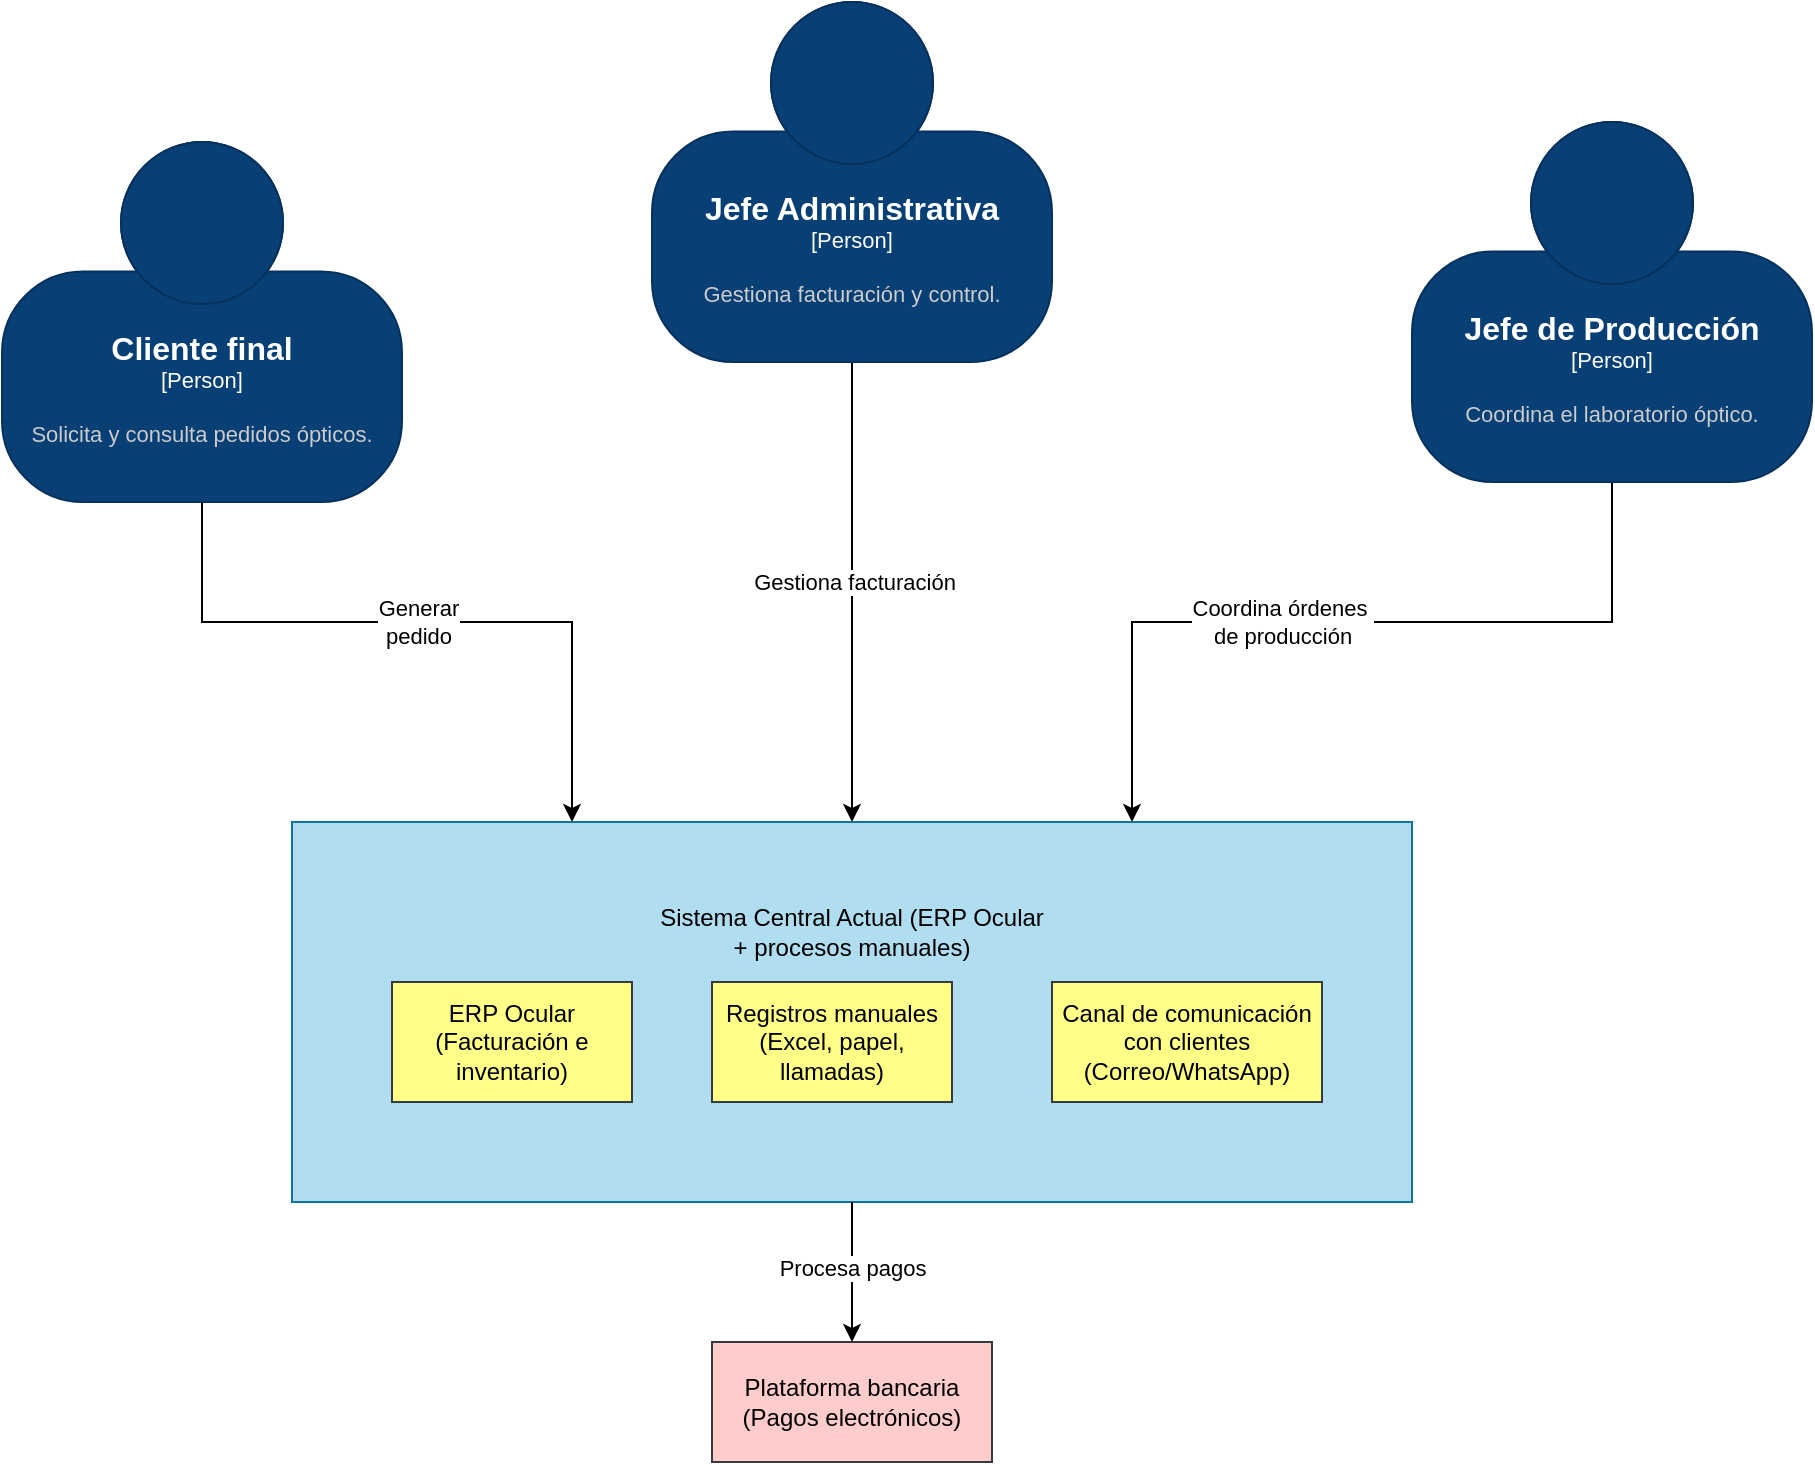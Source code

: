 <mxfile version="28.1.2">
  <diagram name="Página-1" id="SDaG4tq_g4ovvIy5OgZq">
    <mxGraphModel dx="1042" dy="527" grid="1" gridSize="10" guides="1" tooltips="1" connect="1" arrows="1" fold="1" page="1" pageScale="1" pageWidth="1169" pageHeight="827" math="0" shadow="0">
      <root>
        <mxCell id="0" />
        <mxCell id="1" parent="0" />
        <mxCell id="537t4w5oqy_eiYzYWGQg-8" value="" style="rounded=0;whiteSpace=wrap;html=1;fillColor=#b1ddf0;strokeColor=#10739e;" parent="1" vertex="1">
          <mxGeometry x="195" y="420" width="560" height="190" as="geometry" />
        </mxCell>
        <mxCell id="537t4w5oqy_eiYzYWGQg-10" value="ERP Ocular (Facturación e inventario)" style="rounded=0;whiteSpace=wrap;html=1;fillColor=#ffff88;strokeColor=#36393d;" parent="1" vertex="1">
          <mxGeometry x="245" y="500" width="120" height="60" as="geometry" />
        </mxCell>
        <mxCell id="537t4w5oqy_eiYzYWGQg-11" value="&lt;span style=&quot;text-align: left;&quot;&gt;Sistema Central Actual&amp;nbsp;&lt;/span&gt;&lt;span style=&quot;color: light-dark(rgb(0, 0, 0), rgb(255, 255, 255)); text-align: left; background-color: transparent;&quot;&gt;(ERP Ocular + procesos manuales)&lt;/span&gt;" style="text;html=1;align=center;verticalAlign=middle;whiteSpace=wrap;rounded=0;" parent="1" vertex="1">
          <mxGeometry x="375" y="460" width="200" height="30" as="geometry" />
        </mxCell>
        <mxCell id="537t4w5oqy_eiYzYWGQg-12" value="Registros manuales (Excel, papel, llamadas)" style="rounded=0;whiteSpace=wrap;html=1;fillColor=#ffff88;strokeColor=#36393d;" parent="1" vertex="1">
          <mxGeometry x="405" y="500" width="120" height="60" as="geometry" />
        </mxCell>
        <mxCell id="537t4w5oqy_eiYzYWGQg-13" value="Plataforma bancaria (Pagos electrónicos)" style="rounded=0;whiteSpace=wrap;html=1;fillColor=#ffcccc;strokeColor=#36393d;" parent="1" vertex="1">
          <mxGeometry x="405" y="680" width="140" height="60" as="geometry" />
        </mxCell>
        <mxCell id="537t4w5oqy_eiYzYWGQg-14" value="Canal de comunicación con clientes (Correo/WhatsApp)" style="rounded=0;whiteSpace=wrap;html=1;fillColor=#ffff88;strokeColor=#36393d;" parent="1" vertex="1">
          <mxGeometry x="575" y="500" width="135" height="60" as="geometry" />
        </mxCell>
        <mxCell id="537t4w5oqy_eiYzYWGQg-18" value="" style="endArrow=classic;html=1;rounded=0;entryX=0.25;entryY=0;entryDx=0;entryDy=0;exitX=0.5;exitY=1;exitDx=0;exitDy=0;exitPerimeter=0;" parent="1" target="537t4w5oqy_eiYzYWGQg-8" edge="1" source="r1MN2Aafym3TmlIkR5cK-1">
          <mxGeometry width="50" height="50" relative="1" as="geometry">
            <mxPoint x="220" y="130" as="sourcePoint" />
            <mxPoint x="540" y="250" as="targetPoint" />
            <Array as="points">
              <mxPoint x="150" y="320" />
              <mxPoint x="335" y="320" />
            </Array>
          </mxGeometry>
        </mxCell>
        <mxCell id="537t4w5oqy_eiYzYWGQg-22" value="Generar&lt;div&gt;pedido&lt;/div&gt;" style="edgeLabel;html=1;align=center;verticalAlign=middle;resizable=0;points=[];" parent="537t4w5oqy_eiYzYWGQg-18" vertex="1" connectable="0">
          <mxGeometry x="-0.03" relative="1" as="geometry">
            <mxPoint as="offset" />
          </mxGeometry>
        </mxCell>
        <mxCell id="537t4w5oqy_eiYzYWGQg-19" value="" style="endArrow=classic;html=1;rounded=0;entryX=0.5;entryY=0;entryDx=0;entryDy=0;exitX=0.5;exitY=1;exitDx=0;exitDy=0;exitPerimeter=0;" parent="1" target="537t4w5oqy_eiYzYWGQg-8" edge="1" source="r1MN2Aafym3TmlIkR5cK-2">
          <mxGeometry width="50" height="50" relative="1" as="geometry">
            <mxPoint x="475" y="130" as="sourcePoint" />
            <mxPoint x="540" y="250" as="targetPoint" />
          </mxGeometry>
        </mxCell>
        <mxCell id="537t4w5oqy_eiYzYWGQg-23" value="Gestiona facturación" style="edgeLabel;html=1;align=center;verticalAlign=middle;resizable=0;points=[];" parent="537t4w5oqy_eiYzYWGQg-19" vertex="1" connectable="0">
          <mxGeometry x="-0.046" y="1" relative="1" as="geometry">
            <mxPoint as="offset" />
          </mxGeometry>
        </mxCell>
        <mxCell id="537t4w5oqy_eiYzYWGQg-20" value="" style="endArrow=classic;html=1;rounded=0;entryX=0.75;entryY=0;entryDx=0;entryDy=0;exitX=0.5;exitY=1;exitDx=0;exitDy=0;exitPerimeter=0;" parent="1" target="537t4w5oqy_eiYzYWGQg-8" edge="1" source="r1MN2Aafym3TmlIkR5cK-5">
          <mxGeometry width="50" height="50" relative="1" as="geometry">
            <mxPoint x="740" y="130" as="sourcePoint" />
            <mxPoint x="540" y="250" as="targetPoint" />
            <Array as="points">
              <mxPoint x="855" y="320" />
              <mxPoint x="615" y="320" />
            </Array>
          </mxGeometry>
        </mxCell>
        <mxCell id="537t4w5oqy_eiYzYWGQg-24" value="Coordina órdenes&amp;nbsp;&lt;div&gt;de producción&lt;/div&gt;" style="edgeLabel;html=1;align=center;verticalAlign=middle;resizable=0;points=[];" parent="537t4w5oqy_eiYzYWGQg-20" vertex="1" connectable="0">
          <mxGeometry x="0.149" relative="1" as="geometry">
            <mxPoint as="offset" />
          </mxGeometry>
        </mxCell>
        <mxCell id="537t4w5oqy_eiYzYWGQg-21" value="" style="endArrow=classic;html=1;rounded=0;exitX=0.5;exitY=1;exitDx=0;exitDy=0;entryX=0.5;entryY=0;entryDx=0;entryDy=0;" parent="1" source="537t4w5oqy_eiYzYWGQg-8" target="537t4w5oqy_eiYzYWGQg-13" edge="1">
          <mxGeometry width="50" height="50" relative="1" as="geometry">
            <mxPoint x="490" y="620" as="sourcePoint" />
            <mxPoint x="540" y="570" as="targetPoint" />
          </mxGeometry>
        </mxCell>
        <mxCell id="537t4w5oqy_eiYzYWGQg-25" value="Procesa pagos" style="edgeLabel;html=1;align=center;verticalAlign=middle;resizable=0;points=[];" parent="537t4w5oqy_eiYzYWGQg-21" vertex="1" connectable="0">
          <mxGeometry x="-0.072" relative="1" as="geometry">
            <mxPoint as="offset" />
          </mxGeometry>
        </mxCell>
        <object placeholders="1" c4Name="Cliente final" c4Type="Person" c4Description="Solicita y consulta pedidos ópticos." label="&lt;font style=&quot;font-size: 16px&quot;&gt;&lt;b&gt;%c4Name%&lt;/b&gt;&lt;/font&gt;&lt;div&gt;[%c4Type%]&lt;/div&gt;&lt;br&gt;&lt;div&gt;&lt;font style=&quot;font-size: 11px&quot;&gt;&lt;font color=&quot;#cccccc&quot;&gt;%c4Description%&lt;/font&gt;&lt;/div&gt;" id="r1MN2Aafym3TmlIkR5cK-1">
          <mxCell style="html=1;fontSize=11;dashed=0;whiteSpace=wrap;fillColor=#083F75;strokeColor=#06315C;fontColor=#ffffff;shape=mxgraph.c4.person2;align=center;metaEdit=1;points=[[0.5,0,0],[1,0.5,0],[1,0.75,0],[0.75,1,0],[0.5,1,0],[0.25,1,0],[0,0.75,0],[0,0.5,0]];resizable=0;" vertex="1" parent="1">
            <mxGeometry x="50" y="80" width="200" height="180" as="geometry" />
          </mxCell>
        </object>
        <object placeholders="1" c4Name="Jefe Administrativa" c4Type="Person" c4Description="Gestiona facturación y control." label="&lt;font style=&quot;font-size: 16px&quot;&gt;&lt;b&gt;%c4Name%&lt;/b&gt;&lt;/font&gt;&lt;div&gt;[%c4Type%]&lt;/div&gt;&lt;br&gt;&lt;div&gt;&lt;font style=&quot;font-size: 11px&quot;&gt;&lt;font color=&quot;#cccccc&quot;&gt;%c4Description%&lt;/font&gt;&lt;/div&gt;" id="r1MN2Aafym3TmlIkR5cK-2">
          <mxCell style="html=1;fontSize=11;dashed=0;whiteSpace=wrap;fillColor=#083F75;strokeColor=#06315C;fontColor=#ffffff;shape=mxgraph.c4.person2;align=center;metaEdit=1;points=[[0.5,0,0],[1,0.5,0],[1,0.75,0],[0.75,1,0],[0.5,1,0],[0.25,1,0],[0,0.75,0],[0,0.5,0]];resizable=0;" vertex="1" parent="1">
            <mxGeometry x="375" y="10" width="200" height="180" as="geometry" />
          </mxCell>
        </object>
        <object placeholders="1" c4Name="Jefe de Producción" c4Type="Person" c4Description="Coordina el laboratorio óptico." label="&lt;font style=&quot;font-size: 16px&quot;&gt;&lt;b&gt;%c4Name%&lt;/b&gt;&lt;/font&gt;&lt;div&gt;[%c4Type%]&lt;/div&gt;&lt;br&gt;&lt;div&gt;&lt;font style=&quot;font-size: 11px&quot;&gt;&lt;font color=&quot;#cccccc&quot;&gt;%c4Description%&lt;/font&gt;&lt;/div&gt;" id="r1MN2Aafym3TmlIkR5cK-5">
          <mxCell style="html=1;fontSize=11;dashed=0;whiteSpace=wrap;fillColor=#083F75;strokeColor=#06315C;fontColor=#ffffff;shape=mxgraph.c4.person2;align=center;metaEdit=1;points=[[0.5,0,0],[1,0.5,0],[1,0.75,0],[0.75,1,0],[0.5,1,0],[0.25,1,0],[0,0.75,0],[0,0.5,0]];resizable=0;" vertex="1" parent="1">
            <mxGeometry x="755" y="70" width="200" height="180" as="geometry" />
          </mxCell>
        </object>
      </root>
    </mxGraphModel>
  </diagram>
</mxfile>
